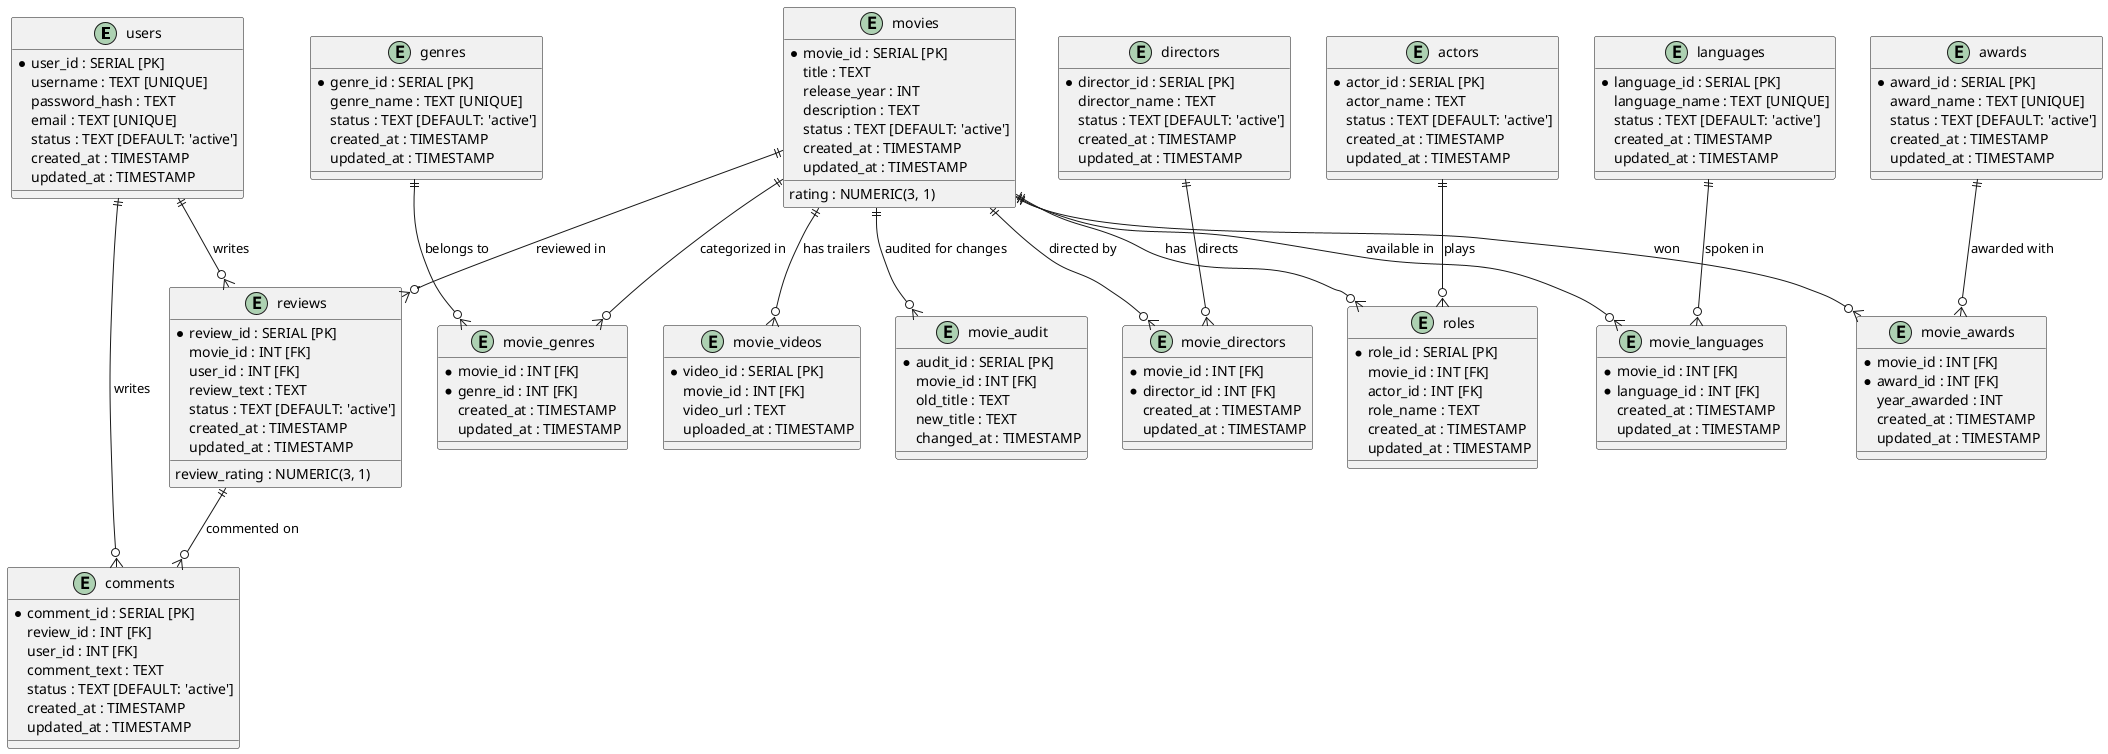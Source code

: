 @startuml

entity users {
    *user_id : SERIAL [PK]
    username : TEXT [UNIQUE]
    password_hash : TEXT
    email : TEXT [UNIQUE]
    status : TEXT [DEFAULT: 'active']
    created_at : TIMESTAMP
    updated_at : TIMESTAMP
}

entity actors {
    *actor_id : SERIAL [PK]
    actor_name : TEXT
    status : TEXT [DEFAULT: 'active']
    created_at : TIMESTAMP
    updated_at : TIMESTAMP
}

entity genres {
    *genre_id : SERIAL [PK]
    genre_name : TEXT [UNIQUE]
    status : TEXT [DEFAULT: 'active']
    created_at : TIMESTAMP
    updated_at : TIMESTAMP
}

entity movies {
    *movie_id : SERIAL [PK]
    title : TEXT
    release_year : INT
    rating : NUMERIC(3, 1)
    description : TEXT
    status : TEXT [DEFAULT: 'active']
    created_at : TIMESTAMP
    updated_at : TIMESTAMP
}

entity directors {
    *director_id : SERIAL [PK]
    director_name : TEXT
    status : TEXT [DEFAULT: 'active']
    created_at : TIMESTAMP
    updated_at : TIMESTAMP
}

entity awards {
    *award_id : SERIAL [PK]
    award_name : TEXT [UNIQUE]
    status : TEXT [DEFAULT: 'active']
    created_at : TIMESTAMP
    updated_at : TIMESTAMP
}

entity languages {
    *language_id : SERIAL [PK]
    language_name : TEXT [UNIQUE]
    status : TEXT [DEFAULT: 'active']
    created_at : TIMESTAMP
    updated_at : TIMESTAMP
}

entity reviews {
    *review_id : SERIAL [PK]
    movie_id : INT [FK]
    user_id : INT [FK]
    review_text : TEXT
    review_rating : NUMERIC(3, 1)
    status : TEXT [DEFAULT: 'active']
    created_at : TIMESTAMP
    updated_at : TIMESTAMP
}

entity comments {
    *comment_id : SERIAL [PK]
    review_id : INT [FK]
    user_id : INT [FK]
    comment_text : TEXT
    status : TEXT [DEFAULT: 'active']
    created_at : TIMESTAMP
    updated_at : TIMESTAMP
}

entity roles {
    *role_id : SERIAL [PK]
    movie_id : INT [FK]
    actor_id : INT [FK]
    role_name : TEXT
    created_at : TIMESTAMP
    updated_at : TIMESTAMP
}

entity movie_genres {
    *movie_id : INT [FK]
    *genre_id : INT [FK]
    created_at : TIMESTAMP
    updated_at : TIMESTAMP
}

entity movie_directors {
    *movie_id : INT [FK]
    *director_id : INT [FK]
    created_at : TIMESTAMP
    updated_at : TIMESTAMP
}

entity movie_languages {
    *movie_id : INT [FK]
    *language_id : INT [FK]
    created_at : TIMESTAMP
    updated_at : TIMESTAMP
}

entity movie_awards {
    *movie_id : INT [FK]
    *award_id : INT [FK]
    year_awarded : INT
    created_at : TIMESTAMP
    updated_at : TIMESTAMP
}

entity movie_videos {
    *video_id : SERIAL [PK]
    movie_id : INT [FK]
    video_url : TEXT
    uploaded_at : TIMESTAMP
}

entity movie_audit {
    *audit_id : SERIAL [PK]
    movie_id : INT [FK]
    old_title : TEXT
    new_title : TEXT
    changed_at : TIMESTAMP
}

users ||--o{ reviews : writes
movies ||--o{ reviews : reviewed in
reviews ||--o{ comments : commented on
users ||--o{ comments : writes
movies ||--o{ roles : has
actors ||--o{ roles : plays
movies ||--o{ movie_genres : categorized in
genres ||--o{ movie_genres : belongs to
movies ||--o{ movie_directors : directed by
directors ||--o{ movie_directors : directs
movies ||--o{ movie_languages : available in
languages ||--o{ movie_languages : spoken in
movies ||--o{ movie_awards : won
awards ||--o{ movie_awards : awarded with
movies ||--o{ movie_videos : has trailers
movies ||--o{ movie_audit : audited for changes

@enduml
